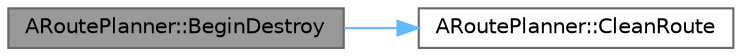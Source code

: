 digraph "ARoutePlanner::BeginDestroy"
{
 // INTERACTIVE_SVG=YES
 // LATEX_PDF_SIZE
  bgcolor="transparent";
  edge [fontname=Helvetica,fontsize=10,labelfontname=Helvetica,labelfontsize=10];
  node [fontname=Helvetica,fontsize=10,shape=box,height=0.2,width=0.4];
  rankdir="LR";
  Node1 [id="Node000001",label="ARoutePlanner::BeginDestroy",height=0.2,width=0.4,color="gray40", fillcolor="grey60", style="filled", fontcolor="black",tooltip=" "];
  Node1 -> Node2 [id="edge1_Node000001_Node000002",color="steelblue1",style="solid",tooltip=" "];
  Node2 [id="Node000002",label="ARoutePlanner::CleanRoute",height=0.2,width=0.4,color="grey40", fillcolor="white", style="filled",URL="$dc/d0f/classARoutePlanner.html#a0878d36f121c5848168bfe9e5b91b008",tooltip=" "];
}
